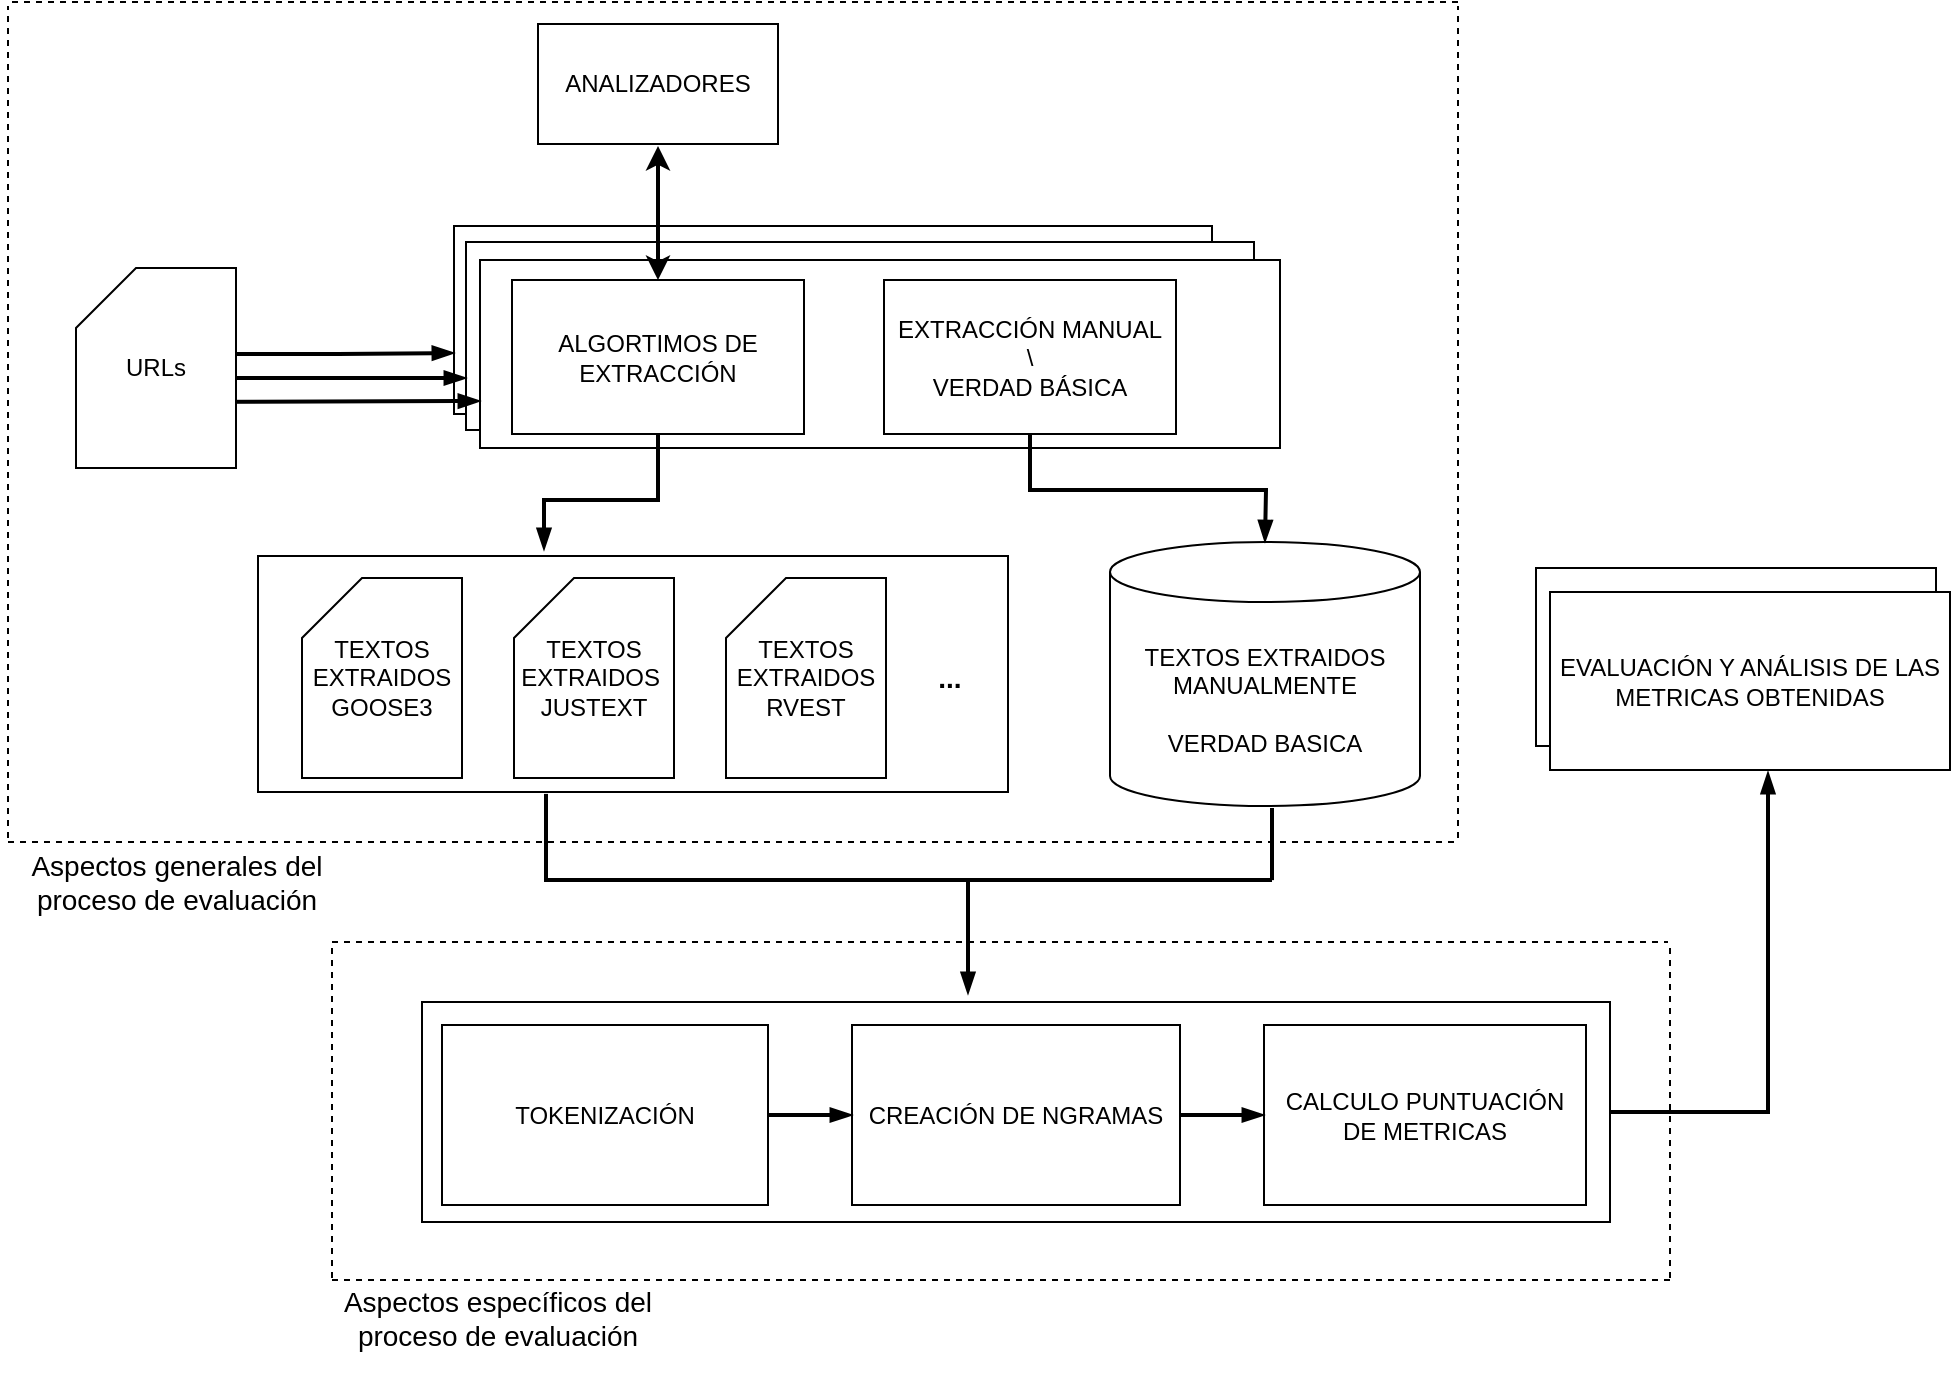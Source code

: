 <mxfile version="16.5.6" type="device"><diagram id="7US4twQBX0pIazvSiDjU" name="Page-1"><mxGraphModel dx="1822" dy="800" grid="0" gridSize="10" guides="1" tooltips="1" connect="1" arrows="1" fold="1" page="0" pageScale="1" pageWidth="827" pageHeight="1169" math="0" shadow="0"><root><mxCell id="0"/><mxCell id="1" parent="0"/><mxCell id="DU_0df830IO6AtFnWaTD-1" value="" style="rounded=0;whiteSpace=wrap;html=1;strokeWidth=1;" parent="1" vertex="1"><mxGeometry x="75" y="380" width="379" height="94" as="geometry"/></mxCell><mxCell id="DU_0df830IO6AtFnWaTD-3" value="" style="rounded=0;whiteSpace=wrap;html=1;strokeWidth=1;" parent="1" vertex="1"><mxGeometry x="81" y="388" width="394" height="94" as="geometry"/></mxCell><mxCell id="DU_0df830IO6AtFnWaTD-4" value="" style="rounded=0;whiteSpace=wrap;html=1;strokeWidth=1;fillColor=default;" parent="1" vertex="1"><mxGeometry x="88" y="397" width="400" height="94" as="geometry"/></mxCell><mxCell id="DU_0df830IO6AtFnWaTD-5" value="" style="endArrow=blockThin;html=1;rounded=0;strokeWidth=2;entryX=0;entryY=0.75;entryDx=0;entryDy=0;endFill=1;" parent="1" target="DU_0df830IO6AtFnWaTD-4" edge="1"><mxGeometry width="50" height="50" relative="1" as="geometry"><mxPoint x="-75" y="468" as="sourcePoint"/><mxPoint x="351" y="521" as="targetPoint"/></mxGeometry></mxCell><mxCell id="DU_0df830IO6AtFnWaTD-9" value="" style="endArrow=blockThin;html=1;rounded=0;strokeWidth=2;entryX=0;entryY=0.75;entryDx=0;entryDy=0;endFill=1;" parent="1" edge="1"><mxGeometry width="50" height="50" relative="1" as="geometry"><mxPoint x="-74" y="456" as="sourcePoint"/><mxPoint x="81" y="456" as="targetPoint"/></mxGeometry></mxCell><mxCell id="DU_0df830IO6AtFnWaTD-10" value="" style="endArrow=blockThin;html=1;rounded=0;strokeWidth=2;entryX=0;entryY=0.75;entryDx=0;entryDy=0;endFill=1;" parent="1" edge="1"><mxGeometry width="50" height="50" relative="1" as="geometry"><mxPoint x="-74" y="444" as="sourcePoint"/><mxPoint x="75" y="443.5" as="targetPoint"/><Array as="points"><mxPoint x="17" y="444"/></Array></mxGeometry></mxCell><mxCell id="DU_0df830IO6AtFnWaTD-12" value="ALGORTIMOS DE EXTRACCIÓN" style="rounded=0;whiteSpace=wrap;html=1;strokeWidth=1;" parent="1" vertex="1"><mxGeometry x="104" y="407" width="146" height="77" as="geometry"/></mxCell><mxCell id="DU_0df830IO6AtFnWaTD-13" value="" style="endArrow=classic;startArrow=classic;html=1;rounded=0;strokeWidth=2;entryX=0.5;entryY=0;entryDx=0;entryDy=0;" parent="1" target="DU_0df830IO6AtFnWaTD-12" edge="1"><mxGeometry width="50" height="50" relative="1" as="geometry"><mxPoint x="177" y="340" as="sourcePoint"/><mxPoint x="351" y="514" as="targetPoint"/><Array as="points"/></mxGeometry></mxCell><mxCell id="DU_0df830IO6AtFnWaTD-14" value="ANALIZADORES" style="rounded=0;whiteSpace=wrap;html=1;strokeWidth=1;" parent="1" vertex="1"><mxGeometry x="117" y="279" width="120" height="60" as="geometry"/></mxCell><mxCell id="DU_0df830IO6AtFnWaTD-16" value="EXTRACCIÓN MANUAL &lt;br&gt;\ &lt;br&gt;VERDAD BÁSICA" style="rounded=0;whiteSpace=wrap;html=1;strokeWidth=1;" parent="1" vertex="1"><mxGeometry x="290" y="407" width="146" height="77" as="geometry"/></mxCell><mxCell id="DU_0df830IO6AtFnWaTD-17" value="URLs" style="shape=card;whiteSpace=wrap;html=1;strokeWidth=1;" parent="1" vertex="1"><mxGeometry x="-114" y="401" width="80" height="100" as="geometry"/></mxCell><mxCell id="3QGnEWYlN4Fa_AvKjYM8-5" value="" style="endArrow=none;dashed=1;html=1;strokeWidth=1;rounded=1;strokeColor=default;" parent="1" edge="1"><mxGeometry width="50" height="50" relative="1" as="geometry"><mxPoint x="-148" y="686" as="sourcePoint"/><mxPoint x="-148" y="270" as="targetPoint"/></mxGeometry></mxCell><mxCell id="3QGnEWYlN4Fa_AvKjYM8-6" value="" style="endArrow=none;dashed=1;html=1;strokeWidth=1;rounded=1;strokeColor=default;" parent="1" edge="1"><mxGeometry width="50" height="50" relative="1" as="geometry"><mxPoint x="-146" y="268" as="sourcePoint"/><mxPoint x="580" y="268" as="targetPoint"/></mxGeometry></mxCell><mxCell id="3QGnEWYlN4Fa_AvKjYM8-10" value="&lt;font style=&quot;font-size: 14px&quot;&gt;Aspectos generales del proceso de evaluación&lt;/font&gt;" style="text;html=1;strokeColor=none;fillColor=none;align=center;verticalAlign=middle;whiteSpace=wrap;rounded=0;shadow=0;glass=0;dashed=1;sketch=0;" parent="1" vertex="1"><mxGeometry x="-152" y="677" width="177" height="61" as="geometry"/></mxCell><mxCell id="xqME9r0SW6ZxSJOk4mzj-1" value="" style="rounded=0;whiteSpace=wrap;html=1;" vertex="1" parent="1"><mxGeometry x="-23" y="545" width="375" height="118" as="geometry"/></mxCell><mxCell id="xqME9r0SW6ZxSJOk4mzj-3" value="TEXTOS EXTRAIDOS GOOSE3" style="shape=card;whiteSpace=wrap;html=1;" vertex="1" parent="1"><mxGeometry x="-1" y="556" width="80" height="100" as="geometry"/></mxCell><mxCell id="xqME9r0SW6ZxSJOk4mzj-4" value="TEXTOS EXTRAIDOS&amp;nbsp; JUSTEXT" style="shape=card;whiteSpace=wrap;html=1;" vertex="1" parent="1"><mxGeometry x="105" y="556" width="80" height="100" as="geometry"/></mxCell><mxCell id="xqME9r0SW6ZxSJOk4mzj-5" value="TEXTOS EXTRAIDOS RVEST" style="shape=card;whiteSpace=wrap;html=1;" vertex="1" parent="1"><mxGeometry x="211" y="556" width="80" height="100" as="geometry"/></mxCell><mxCell id="xqME9r0SW6ZxSJOk4mzj-7" value="TEXTOS EXTRAIDOS MANUALMENTE &lt;br&gt;&lt;br&gt;VERDAD BASICA" style="shape=cylinder3;whiteSpace=wrap;html=1;boundedLbl=1;backgroundOutline=1;size=15;" vertex="1" parent="1"><mxGeometry x="403" y="538" width="155" height="132" as="geometry"/></mxCell><mxCell id="xqME9r0SW6ZxSJOk4mzj-8" value="&lt;font style=&quot;font-size: 14px&quot;&gt;&lt;b&gt;...&lt;/b&gt;&lt;/font&gt;" style="text;html=1;strokeColor=none;fillColor=none;align=center;verticalAlign=middle;whiteSpace=wrap;rounded=0;" vertex="1" parent="1"><mxGeometry x="293" y="591" width="60" height="30" as="geometry"/></mxCell><mxCell id="xqME9r0SW6ZxSJOk4mzj-10" value="" style="endArrow=blockThin;html=1;rounded=0;strokeWidth=2;endFill=1;exitX=0.5;exitY=1;exitDx=0;exitDy=0;" edge="1" parent="1" source="DU_0df830IO6AtFnWaTD-12"><mxGeometry width="50" height="50" relative="1" as="geometry"><mxPoint x="558" y="529.5" as="sourcePoint"/><mxPoint x="120" y="542" as="targetPoint"/><Array as="points"><mxPoint x="177" y="517"/><mxPoint x="120" y="517"/></Array></mxGeometry></mxCell><mxCell id="xqME9r0SW6ZxSJOk4mzj-11" value="" style="endArrow=blockThin;html=1;rounded=0;strokeWidth=2;entryX=0.5;entryY=0;entryDx=0;entryDy=0;endFill=1;exitX=0.5;exitY=1;exitDx=0;exitDy=0;entryPerimeter=0;" edge="1" parent="1" source="DU_0df830IO6AtFnWaTD-16" target="xqME9r0SW6ZxSJOk4mzj-7"><mxGeometry width="50" height="50" relative="1" as="geometry"><mxPoint x="308" y="728.5" as="sourcePoint"/><mxPoint x="471" y="728" as="targetPoint"/><Array as="points"><mxPoint x="363" y="512"/><mxPoint x="481" y="512"/></Array></mxGeometry></mxCell><mxCell id="xqME9r0SW6ZxSJOk4mzj-12" value="" style="endArrow=none;dashed=1;html=1;strokeWidth=1;rounded=1;strokeColor=default;" edge="1" parent="1"><mxGeometry width="50" height="50" relative="1" as="geometry"><mxPoint x="-148" y="688" as="sourcePoint"/><mxPoint x="578" y="688" as="targetPoint"/></mxGeometry></mxCell><mxCell id="xqME9r0SW6ZxSJOk4mzj-13" value="" style="endArrow=none;dashed=1;html=1;strokeWidth=1;rounded=1;strokeColor=default;" edge="1" parent="1"><mxGeometry width="50" height="50" relative="1" as="geometry"><mxPoint x="577" y="686" as="sourcePoint"/><mxPoint x="577" y="270" as="targetPoint"/></mxGeometry></mxCell><mxCell id="xqME9r0SW6ZxSJOk4mzj-14" value="" style="endArrow=none;html=1;rounded=0;strokeWidth=2;" edge="1" parent="1"><mxGeometry width="50" height="50" relative="1" as="geometry"><mxPoint x="120" y="707" as="sourcePoint"/><mxPoint x="484" y="707" as="targetPoint"/></mxGeometry></mxCell><mxCell id="xqME9r0SW6ZxSJOk4mzj-15" value="" style="endArrow=none;html=1;rounded=0;strokeWidth=2;exitX=0.384;exitY=1.008;exitDx=0;exitDy=0;exitPerimeter=0;" edge="1" parent="1" source="xqME9r0SW6ZxSJOk4mzj-1"><mxGeometry width="50" height="50" relative="1" as="geometry"><mxPoint x="319" y="609" as="sourcePoint"/><mxPoint x="121" y="708" as="targetPoint"/></mxGeometry></mxCell><mxCell id="xqME9r0SW6ZxSJOk4mzj-16" value="" style="endArrow=none;html=1;rounded=0;strokeWidth=2;" edge="1" parent="1"><mxGeometry width="50" height="50" relative="1" as="geometry"><mxPoint x="484" y="671" as="sourcePoint"/><mxPoint x="484" y="707.06" as="targetPoint"/></mxGeometry></mxCell><mxCell id="xqME9r0SW6ZxSJOk4mzj-18" value="" style="endArrow=blockThin;html=1;rounded=0;strokeWidth=2;endFill=1;" edge="1" parent="1"><mxGeometry width="50" height="50" relative="1" as="geometry"><mxPoint x="332" y="706" as="sourcePoint"/><mxPoint x="332" y="764" as="targetPoint"/></mxGeometry></mxCell><mxCell id="xqME9r0SW6ZxSJOk4mzj-21" value="" style="rounded=0;whiteSpace=wrap;html=1;fillColor=default;gradientColor=none;strokeColor=default;" vertex="1" parent="1"><mxGeometry x="59" y="768" width="594" height="110" as="geometry"/></mxCell><mxCell id="xqME9r0SW6ZxSJOk4mzj-22" value="TOKENIZACIÓN" style="rounded=0;whiteSpace=wrap;html=1;strokeWidth=1;" vertex="1" parent="1"><mxGeometry x="69" y="779.5" width="163" height="90" as="geometry"/></mxCell><mxCell id="xqME9r0SW6ZxSJOk4mzj-23" value="CREACIÓN DE NGRAMAS" style="rounded=0;whiteSpace=wrap;html=1;strokeWidth=1;" vertex="1" parent="1"><mxGeometry x="274" y="779.5" width="164" height="90" as="geometry"/></mxCell><mxCell id="xqME9r0SW6ZxSJOk4mzj-24" value="CALCULO PUNTUACIÓN DE METRICAS" style="rounded=0;whiteSpace=wrap;html=1;strokeWidth=1;" vertex="1" parent="1"><mxGeometry x="480" y="779.5" width="161" height="90" as="geometry"/></mxCell><mxCell id="xqME9r0SW6ZxSJOk4mzj-27" value="" style="endArrow=blockThin;html=1;rounded=0;strokeWidth=2;endFill=1;exitX=1;exitY=0.5;exitDx=0;exitDy=0;entryX=0;entryY=0.5;entryDx=0;entryDy=0;" edge="1" parent="1" source="xqME9r0SW6ZxSJOk4mzj-22" target="xqME9r0SW6ZxSJOk4mzj-23"><mxGeometry width="50" height="50" relative="1" as="geometry"><mxPoint x="235" y="824" as="sourcePoint"/><mxPoint x="277" y="824" as="targetPoint"/></mxGeometry></mxCell><mxCell id="xqME9r0SW6ZxSJOk4mzj-28" value="" style="endArrow=blockThin;html=1;rounded=0;strokeWidth=2;entryX=0;entryY=0.5;entryDx=0;entryDy=0;endFill=1;exitX=1;exitY=0.5;exitDx=0;exitDy=0;" edge="1" parent="1" source="xqME9r0SW6ZxSJOk4mzj-23" target="xqME9r0SW6ZxSJOk4mzj-24"><mxGeometry width="50" height="50" relative="1" as="geometry"><mxPoint x="647" y="686.5" as="sourcePoint"/><mxPoint x="810" y="686" as="targetPoint"/></mxGeometry></mxCell><mxCell id="xqME9r0SW6ZxSJOk4mzj-31" value="" style="endArrow=none;dashed=1;html=1;strokeWidth=1;rounded=1;strokeColor=default;" edge="1" parent="1"><mxGeometry width="50" height="50" relative="1" as="geometry"><mxPoint x="14" y="906" as="sourcePoint"/><mxPoint x="14" y="738" as="targetPoint"/></mxGeometry></mxCell><mxCell id="xqME9r0SW6ZxSJOk4mzj-32" value="" style="endArrow=none;dashed=1;html=1;strokeWidth=1;rounded=1;strokeColor=default;" edge="1" parent="1"><mxGeometry width="50" height="50" relative="1" as="geometry"><mxPoint x="14" y="907" as="sourcePoint"/><mxPoint x="683" y="907" as="targetPoint"/></mxGeometry></mxCell><mxCell id="xqME9r0SW6ZxSJOk4mzj-33" value="" style="endArrow=none;dashed=1;html=1;strokeWidth=1;rounded=1;strokeColor=default;" edge="1" parent="1"><mxGeometry width="50" height="50" relative="1" as="geometry"><mxPoint x="14" y="738" as="sourcePoint"/><mxPoint x="682" y="738" as="targetPoint"/></mxGeometry></mxCell><mxCell id="xqME9r0SW6ZxSJOk4mzj-34" value="" style="endArrow=none;dashed=1;html=1;strokeWidth=1;rounded=1;strokeColor=default;" edge="1" parent="1"><mxGeometry width="50" height="50" relative="1" as="geometry"><mxPoint x="683" y="906" as="sourcePoint"/><mxPoint x="683" y="738" as="targetPoint"/></mxGeometry></mxCell><mxCell id="xqME9r0SW6ZxSJOk4mzj-35" value="" style="rounded=0;whiteSpace=wrap;html=1;strokeColor=default;fillColor=default;gradientColor=none;" vertex="1" parent="1"><mxGeometry x="616" y="551" width="200" height="89" as="geometry"/></mxCell><mxCell id="xqME9r0SW6ZxSJOk4mzj-37" value="EVALUACIÓN Y ANÁLISIS DE LAS METRICAS OBTENIDAS" style="rounded=0;whiteSpace=wrap;html=1;strokeColor=default;fillColor=default;gradientColor=none;" vertex="1" parent="1"><mxGeometry x="623" y="563" width="200" height="89" as="geometry"/></mxCell><mxCell id="xqME9r0SW6ZxSJOk4mzj-39" value="" style="endArrow=blockThin;html=1;rounded=0;strokeWidth=2;endFill=1;exitX=1;exitY=0.5;exitDx=0;exitDy=0;entryX=0.545;entryY=1.011;entryDx=0;entryDy=0;entryPerimeter=0;" edge="1" parent="1" source="xqME9r0SW6ZxSJOk4mzj-21" target="xqME9r0SW6ZxSJOk4mzj-37"><mxGeometry width="50" height="50" relative="1" as="geometry"><mxPoint x="786" y="770" as="sourcePoint"/><mxPoint x="786" y="828" as="targetPoint"/><Array as="points"><mxPoint x="732" y="823"/></Array></mxGeometry></mxCell><mxCell id="xqME9r0SW6ZxSJOk4mzj-40" value="&lt;font style=&quot;font-size: 14px&quot;&gt;Aspectos específicos del proceso de evaluación&lt;/font&gt;" style="text;html=1;strokeColor=none;fillColor=none;align=center;verticalAlign=middle;whiteSpace=wrap;rounded=0;" vertex="1" parent="1"><mxGeometry x="14" y="893" width="166" height="65" as="geometry"/></mxCell></root></mxGraphModel></diagram></mxfile>